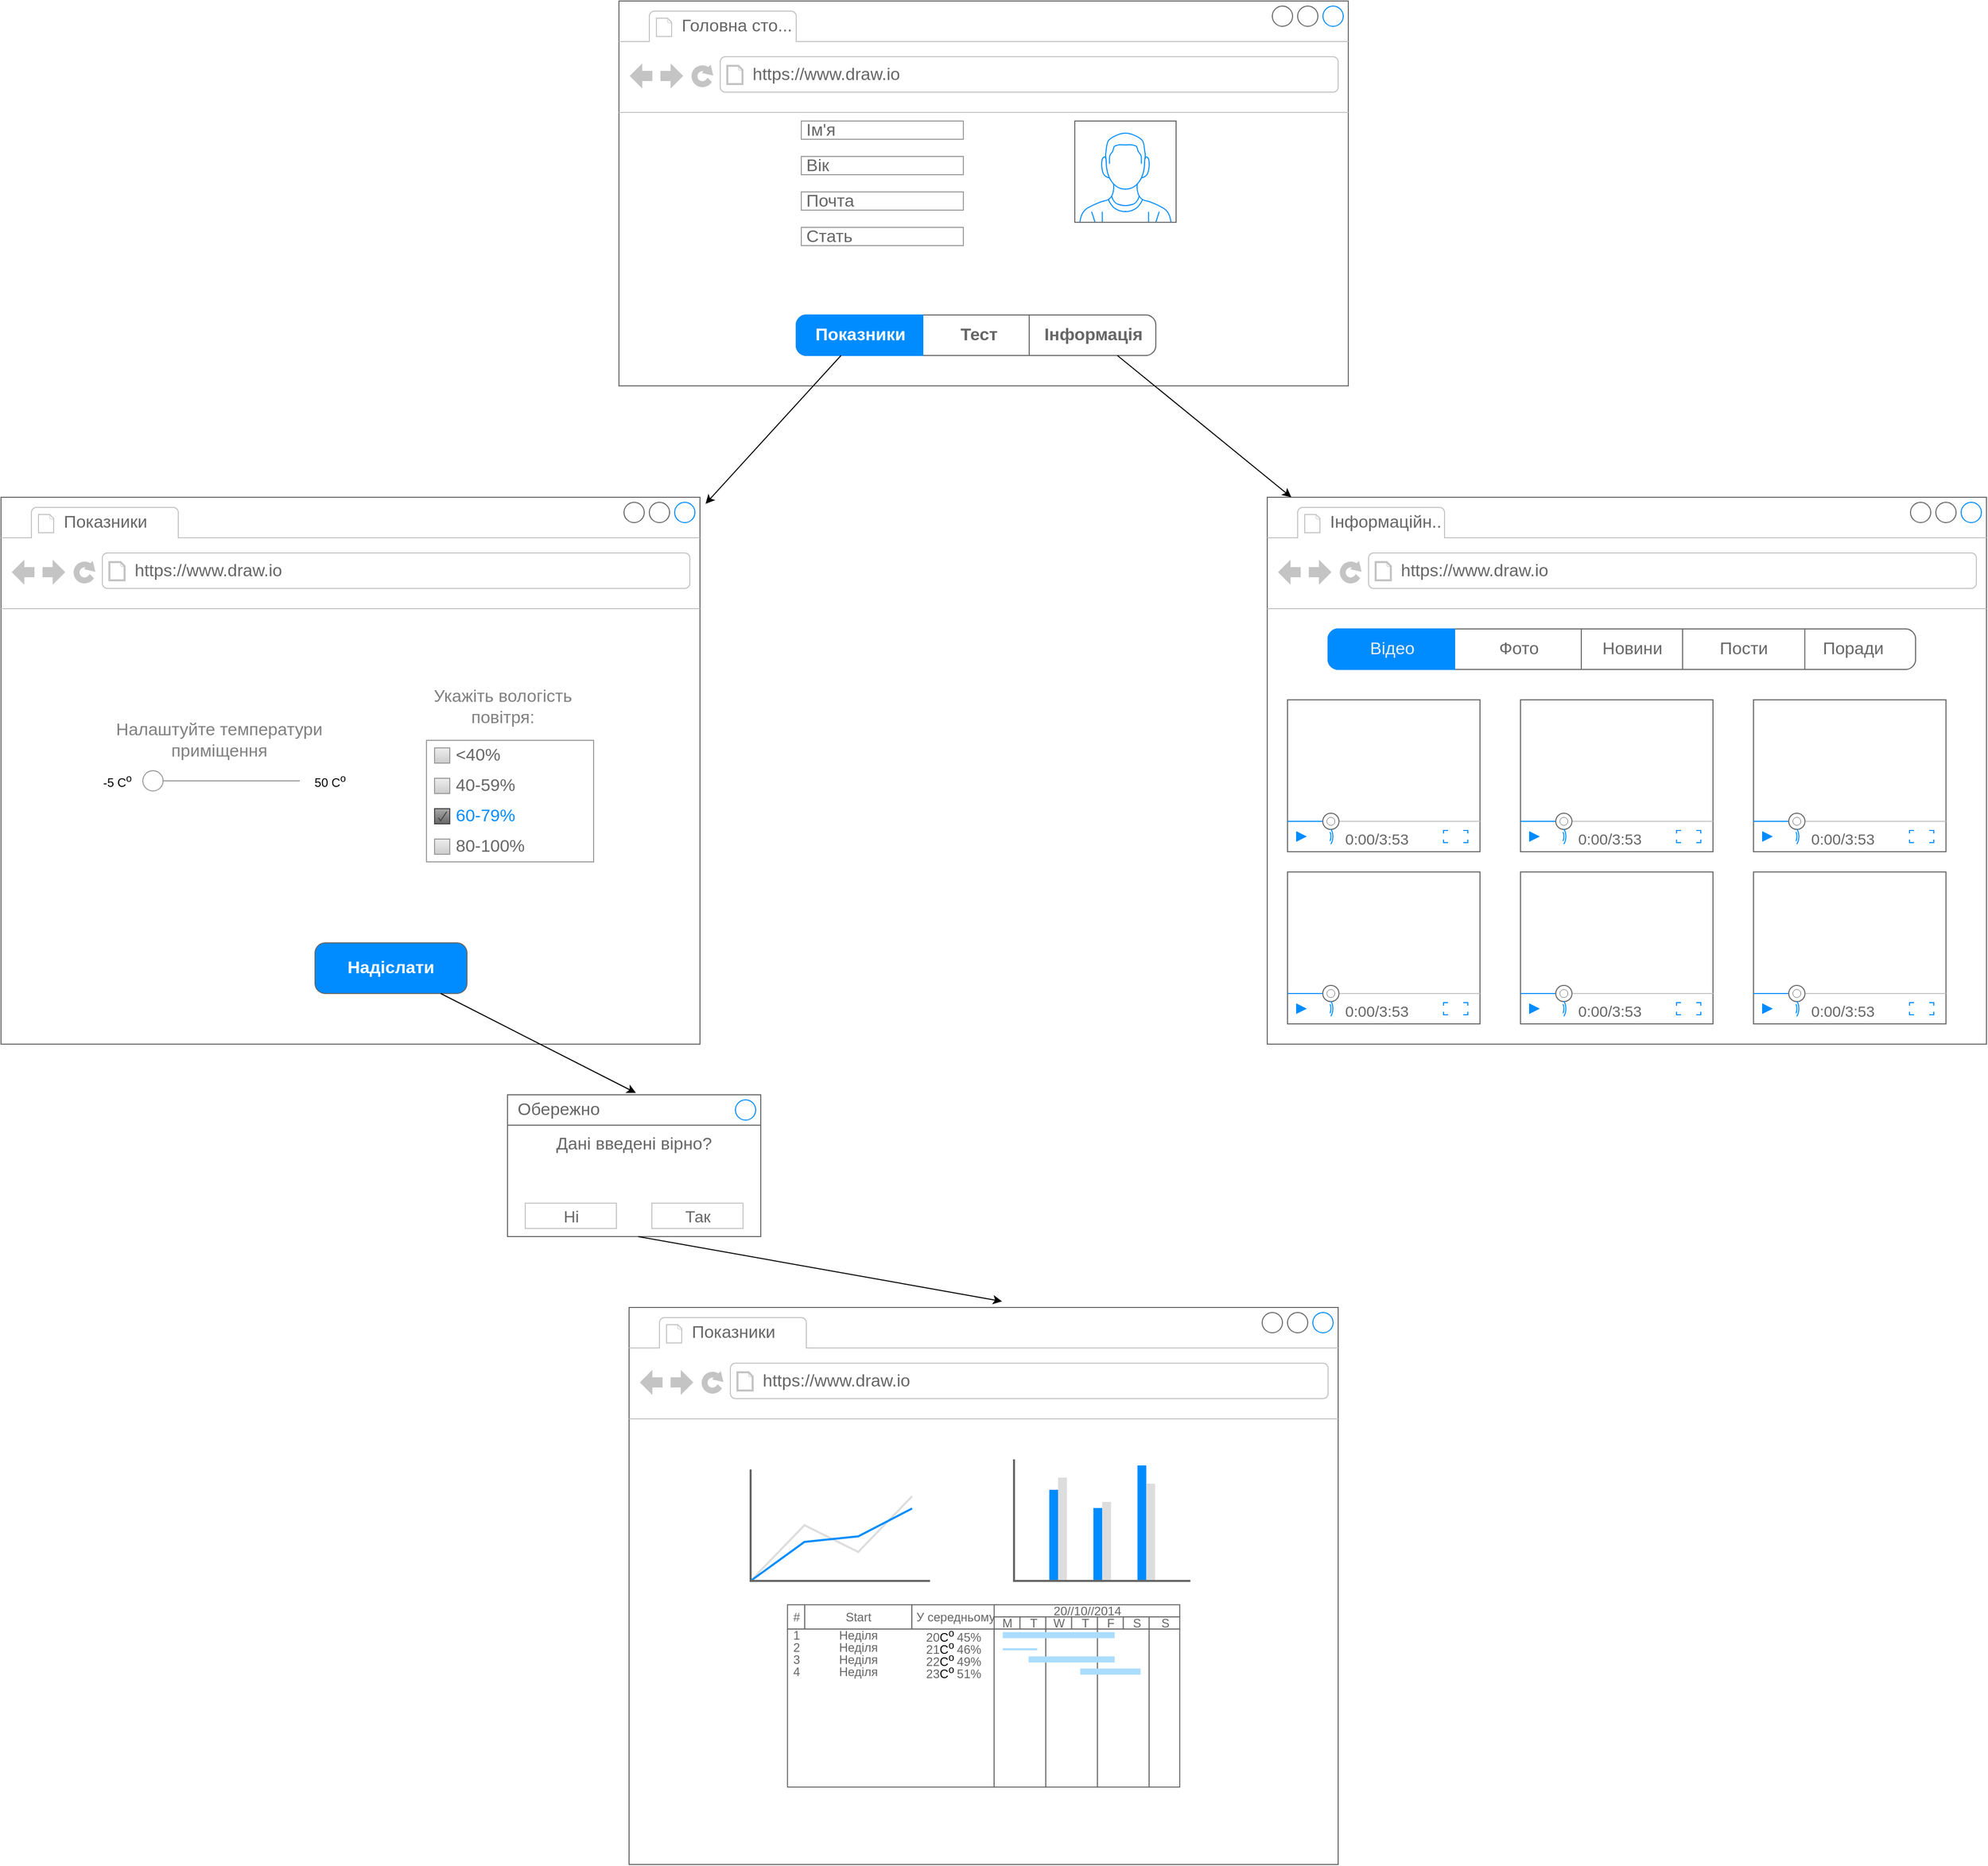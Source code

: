<mxfile version="20.3.0" type="device"><diagram id="_LgNPs0JWmD_R5GxirsR" name="Страница 1"><mxGraphModel dx="2181" dy="1925" grid="1" gridSize="10" guides="1" tooltips="1" connect="1" arrows="1" fold="1" page="1" pageScale="1" pageWidth="827" pageHeight="1169" math="0" shadow="0"><root><mxCell id="0"/><mxCell id="1" parent="0"/><mxCell id="RUpJcUG5qEjOObT-9GEY-1" value="" style="strokeWidth=1;shadow=0;dashed=0;align=center;html=1;shape=mxgraph.mockup.containers.browserWindow;rSize=0;strokeColor=#666666;strokeColor2=#008cff;strokeColor3=#c4c4c4;mainText=,;recursiveResize=0;" parent="1" vertex="1"><mxGeometry x="-60" y="90" width="690" height="540" as="geometry"/></mxCell><mxCell id="RUpJcUG5qEjOObT-9GEY-2" value="Показники" style="strokeWidth=1;shadow=0;dashed=0;align=center;html=1;shape=mxgraph.mockup.containers.anchor;fontSize=17;fontColor=#666666;align=left;" parent="RUpJcUG5qEjOObT-9GEY-1" vertex="1"><mxGeometry x="60" y="12" width="110" height="26" as="geometry"/></mxCell><mxCell id="RUpJcUG5qEjOObT-9GEY-3" value="https://www.draw.io" style="strokeWidth=1;shadow=0;dashed=0;align=center;html=1;shape=mxgraph.mockup.containers.anchor;rSize=0;fontSize=17;fontColor=#666666;align=left;" parent="RUpJcUG5qEjOObT-9GEY-1" vertex="1"><mxGeometry x="130" y="60" width="250" height="26" as="geometry"/></mxCell><mxCell id="RUpJcUG5qEjOObT-9GEY-61" value="" style="verticalLabelPosition=bottom;shadow=0;dashed=0;align=center;html=1;verticalAlign=top;strokeWidth=1;shape=mxgraph.mockup.forms.horSlider;strokeColor=#999999;sliderStyle=basic;sliderPos=0;handleStyle=circle;fillColor2=#ddeeff;" parent="RUpJcUG5qEjOObT-9GEY-1" vertex="1"><mxGeometry x="145" y="265" width="150" height="30" as="geometry"/></mxCell><mxCell id="RUpJcUG5qEjOObT-9GEY-63" value="Налаштуйте температури&lt;br&gt;приміщення" style="text;html=1;align=center;verticalAlign=middle;resizable=0;points=[];autosize=1;strokeColor=none;fillColor=none;fontSize=17;fontColor=#808080;" parent="RUpJcUG5qEjOObT-9GEY-1" vertex="1"><mxGeometry x="100" y="215" width="230" height="50" as="geometry"/></mxCell><mxCell id="RUpJcUG5qEjOObT-9GEY-75" value="Надіслати" style="strokeWidth=1;shadow=0;dashed=0;align=center;html=1;shape=mxgraph.mockup.buttons.button;strokeColor=#666666;fontColor=#ffffff;mainText=;buttonStyle=round;fontSize=17;fontStyle=1;fillColor=#008cff;whiteSpace=wrap;" parent="RUpJcUG5qEjOObT-9GEY-1" vertex="1"><mxGeometry x="310" y="440" width="150" height="50" as="geometry"/></mxCell><mxCell id="RUpJcUG5qEjOObT-9GEY-64" value="" style="strokeWidth=1;shadow=0;dashed=0;align=center;html=1;shape=mxgraph.mockup.forms.rrect;rSize=0;strokeColor=#999999;fillColor=#ffffff;recursiveResize=0;" parent="RUpJcUG5qEjOObT-9GEY-1" vertex="1"><mxGeometry x="420" y="240.01" width="165" height="120" as="geometry"/></mxCell><mxCell id="RUpJcUG5qEjOObT-9GEY-65" value="&amp;lt;40%" style="strokeWidth=1;shadow=0;dashed=0;align=center;html=1;shape=mxgraph.mockup.forms.rrect;rSize=0;fillColor=#eeeeee;strokeColor=#999999;gradientColor=#cccccc;align=left;spacingLeft=4;fontSize=17;fontColor=#666666;labelPosition=right;" parent="RUpJcUG5qEjOObT-9GEY-64" vertex="1"><mxGeometry x="8" y="7.5" width="15" height="15" as="geometry"/></mxCell><mxCell id="RUpJcUG5qEjOObT-9GEY-66" value="40-59%" style="strokeWidth=1;shadow=0;dashed=0;align=center;html=1;shape=mxgraph.mockup.forms.rrect;rSize=0;fillColor=#eeeeee;strokeColor=#999999;gradientColor=#cccccc;align=left;spacingLeft=4;fontSize=17;fontColor=#666666;labelPosition=right;" parent="RUpJcUG5qEjOObT-9GEY-64" vertex="1"><mxGeometry x="8" y="37.5" width="15" height="15" as="geometry"/></mxCell><mxCell id="RUpJcUG5qEjOObT-9GEY-67" value="60-79%" style="strokeWidth=1;shadow=0;dashed=0;align=center;html=1;shape=mxgraph.mockup.forms.checkbox;rSize=0;resizable=0;fillColor=#aaaaaa;strokeColor=#444444;gradientColor=#666666;align=left;spacingLeft=4;fontSize=17;fontColor=#008cff;labelPosition=right;" parent="RUpJcUG5qEjOObT-9GEY-64" vertex="1"><mxGeometry x="8" y="67.5" width="15" height="15" as="geometry"/></mxCell><mxCell id="RUpJcUG5qEjOObT-9GEY-68" value="80-100%" style="strokeWidth=1;shadow=0;dashed=0;align=center;html=1;shape=mxgraph.mockup.forms.rrect;rSize=0;fillColor=#eeeeee;strokeColor=#999999;gradientColor=#cccccc;align=left;spacingLeft=4;fontSize=17;fontColor=#666666;labelPosition=right;" parent="RUpJcUG5qEjOObT-9GEY-64" vertex="1"><mxGeometry x="8" y="97.5" width="15" height="15" as="geometry"/></mxCell><mxCell id="RUpJcUG5qEjOObT-9GEY-74" value="Укажіть вологість &lt;br&gt;повітря:" style="text;html=1;align=center;verticalAlign=middle;resizable=0;points=[];autosize=1;strokeColor=none;fillColor=none;fontSize=17;fontColor=#808080;" parent="RUpJcUG5qEjOObT-9GEY-1" vertex="1"><mxGeometry x="415" y="182.44" width="160" height="50" as="geometry"/></mxCell><mxCell id="NPPR_bqbd0ZeK4k8HyY8-1" value="-5 C&lt;sup&gt;o&lt;/sup&gt;" style="text;html=1;strokeColor=none;fillColor=none;align=center;verticalAlign=middle;whiteSpace=wrap;rounded=0;" vertex="1" parent="RUpJcUG5qEjOObT-9GEY-1"><mxGeometry x="85" y="265" width="60" height="30" as="geometry"/></mxCell><mxCell id="NPPR_bqbd0ZeK4k8HyY8-2" value="50 C&lt;sup&gt;o&lt;/sup&gt;" style="text;html=1;strokeColor=none;fillColor=none;align=center;verticalAlign=middle;whiteSpace=wrap;rounded=0;" vertex="1" parent="RUpJcUG5qEjOObT-9GEY-1"><mxGeometry x="295" y="265" width="60" height="30" as="geometry"/></mxCell><mxCell id="RUpJcUG5qEjOObT-9GEY-79" value="" style="strokeWidth=1;shadow=0;dashed=0;align=center;html=1;shape=mxgraph.mockup.containers.browserWindow;rSize=0;strokeColor=#666666;strokeColor2=#008cff;strokeColor3=#c4c4c4;mainText=,;recursiveResize=0;" parent="1" vertex="1"><mxGeometry x="560" y="890" width="700" height="550" as="geometry"/></mxCell><mxCell id="RUpJcUG5qEjOObT-9GEY-80" value="Показники" style="strokeWidth=1;shadow=0;dashed=0;align=center;html=1;shape=mxgraph.mockup.containers.anchor;fontSize=17;fontColor=#666666;align=left;" parent="RUpJcUG5qEjOObT-9GEY-79" vertex="1"><mxGeometry x="60" y="12" width="110" height="26" as="geometry"/></mxCell><mxCell id="RUpJcUG5qEjOObT-9GEY-81" value="https://www.draw.io" style="strokeWidth=1;shadow=0;dashed=0;align=center;html=1;shape=mxgraph.mockup.containers.anchor;rSize=0;fontSize=17;fontColor=#666666;align=left;" parent="RUpJcUG5qEjOObT-9GEY-79" vertex="1"><mxGeometry x="130" y="60" width="250" height="26" as="geometry"/></mxCell><mxCell id="RUpJcUG5qEjOObT-9GEY-82" value="" style="verticalLabelPosition=bottom;shadow=0;dashed=0;align=center;html=1;verticalAlign=top;strokeWidth=1;shape=mxgraph.mockup.graphics.columnChart;strokeColor=none;strokeColor2=none;strokeColor3=#666666;fillColor2=#008cff;fillColor3=#dddddd;" parent="RUpJcUG5qEjOObT-9GEY-79" vertex="1"><mxGeometry x="380" y="150" width="174.11" height="120" as="geometry"/></mxCell><mxCell id="RUpJcUG5qEjOObT-9GEY-83" value="#" style="strokeColor=inherit;fillColor=inherit;gradientColor=inherit;strokeWidth=1;shadow=0;dashed=0;align=center;html=1;shape=mxgraph.mockup.graphics.rrect;rSize=0;fontColor=#666666;" parent="RUpJcUG5qEjOObT-9GEY-79" vertex="1"><mxGeometry x="156.39" y="293.57" width="17" height="24" as="geometry"/></mxCell><mxCell id="RUpJcUG5qEjOObT-9GEY-84" value="Start" style="strokeColor=inherit;fillColor=inherit;gradientColor=inherit;strokeWidth=1;shadow=0;dashed=0;align=center;html=1;shape=mxgraph.mockup.graphics.rrect;rSize=0;fontColor=#666666;" parent="RUpJcUG5qEjOObT-9GEY-79" vertex="1"><mxGeometry x="173.39" y="293.57" width="105.778" height="24" as="geometry"/></mxCell><mxCell id="RUpJcUG5qEjOObT-9GEY-85" value="У середньому" style="strokeColor=inherit;fillColor=inherit;gradientColor=inherit;strokeWidth=1;shadow=0;dashed=0;align=center;html=1;shape=mxgraph.mockup.graphics.rrect;rSize=0;fontColor=#666666;" parent="RUpJcUG5qEjOObT-9GEY-79" vertex="1"><mxGeometry x="279.168" y="293.57" width="85.0" height="24" as="geometry"/></mxCell><mxCell id="RUpJcUG5qEjOObT-9GEY-86" value="20//10//2014" style="strokeColor=inherit;fillColor=inherit;gradientColor=inherit;strokeWidth=1;shadow=0;dashed=0;align=center;html=1;shape=mxgraph.mockup.graphics.rrect;rSize=0;fontColor=#666666;" parent="RUpJcUG5qEjOObT-9GEY-79" vertex="1"><mxGeometry x="360.39" y="293.57" width="183.222" height="12" as="geometry"/></mxCell><mxCell id="RUpJcUG5qEjOObT-9GEY-87" value="M" style="strokeColor=inherit;fillColor=inherit;gradientColor=inherit;strokeWidth=1;shadow=0;dashed=0;align=center;html=1;shape=mxgraph.mockup.graphics.rrect;rSize=0;;fontColor=#666666;" parent="RUpJcUG5qEjOObT-9GEY-79" vertex="1"><mxGeometry x="360.39" y="305.57" width="25.5" height="12" as="geometry"/></mxCell><mxCell id="RUpJcUG5qEjOObT-9GEY-88" value="T" style="strokeColor=inherit;fillColor=inherit;gradientColor=inherit;strokeWidth=1;shadow=0;dashed=0;align=center;html=1;shape=mxgraph.mockup.graphics.rrect;rSize=0;fontColor=#666666;" parent="RUpJcUG5qEjOObT-9GEY-79" vertex="1"><mxGeometry x="385.89" y="305.57" width="25.5" height="12" as="geometry"/></mxCell><mxCell id="RUpJcUG5qEjOObT-9GEY-89" value="W" style="strokeColor=inherit;fillColor=inherit;gradientColor=inherit;strokeWidth=1;shadow=0;dashed=0;align=center;html=1;shape=mxgraph.mockup.graphics.rrect;rSize=0;fontColor=#666666;" parent="RUpJcUG5qEjOObT-9GEY-79" vertex="1"><mxGeometry x="411.39" y="305.57" width="25.5" height="12" as="geometry"/></mxCell><mxCell id="RUpJcUG5qEjOObT-9GEY-90" value="T" style="strokeColor=inherit;fillColor=inherit;gradientColor=inherit;strokeWidth=1;shadow=0;dashed=0;align=center;html=1;shape=mxgraph.mockup.graphics.rrect;rSize=0;fontColor=#666666;" parent="RUpJcUG5qEjOObT-9GEY-79" vertex="1"><mxGeometry x="436.89" y="305.57" width="25.5" height="12" as="geometry"/></mxCell><mxCell id="RUpJcUG5qEjOObT-9GEY-91" value="F" style="strokeColor=inherit;fillColor=inherit;gradientColor=inherit;strokeWidth=1;shadow=0;dashed=0;align=center;html=1;shape=mxgraph.mockup.graphics.rrect;rSize=0;fontColor=#666666;" parent="RUpJcUG5qEjOObT-9GEY-79" vertex="1"><mxGeometry x="462.39" y="305.57" width="25.5" height="12" as="geometry"/></mxCell><mxCell id="RUpJcUG5qEjOObT-9GEY-92" value="S" style="strokeColor=inherit;fillColor=inherit;gradientColor=inherit;strokeWidth=1;shadow=0;dashed=0;align=center;html=1;shape=mxgraph.mockup.graphics.rrect;rSize=0;fontColor=#666666;" parent="RUpJcUG5qEjOObT-9GEY-79" vertex="1"><mxGeometry x="487.89" y="305.57" width="25.5" height="12" as="geometry"/></mxCell><mxCell id="RUpJcUG5qEjOObT-9GEY-93" value="S" style="strokeColor=inherit;fillColor=inherit;gradientColor=inherit;strokeWidth=1;shadow=0;dashed=0;align=center;html=1;shape=mxgraph.mockup.graphics.rrect;rSize=0;fontColor=#666666;" parent="RUpJcUG5qEjOObT-9GEY-79" vertex="1"><mxGeometry x="513.39" y="305.57" width="30.222" height="12" as="geometry"/></mxCell><mxCell id="RUpJcUG5qEjOObT-9GEY-94" value="" style="strokeColor=inherit;fillColor=inherit;gradientColor=inherit;strokeWidth=1;shadow=0;dashed=0;align=center;html=1;shape=mxgraph.mockup.graphics.rrect;rSize=0;fontColor=#666666;" parent="RUpJcUG5qEjOObT-9GEY-79" vertex="1"><mxGeometry x="156.39" y="317.57" width="204.0" height="156" as="geometry"/></mxCell><mxCell id="RUpJcUG5qEjOObT-9GEY-95" value="" style="strokeColor=inherit;fillColor=inherit;gradientColor=inherit;strokeWidth=1;shadow=0;dashed=0;align=center;html=1;shape=mxgraph.mockup.graphics.rrect;rSize=0;fontColor=#666666;" parent="RUpJcUG5qEjOObT-9GEY-79" vertex="1"><mxGeometry x="360.39" y="317.57" width="51.0" height="156" as="geometry"/></mxCell><mxCell id="RUpJcUG5qEjOObT-9GEY-96" value="" style="strokeColor=inherit;fillColor=inherit;gradientColor=inherit;strokeWidth=1;shadow=0;dashed=0;align=center;html=1;shape=mxgraph.mockup.graphics.rrect;rSize=0;fontColor=#666666;" parent="RUpJcUG5qEjOObT-9GEY-79" vertex="1"><mxGeometry x="411.39" y="317.57" width="51.0" height="156" as="geometry"/></mxCell><mxCell id="RUpJcUG5qEjOObT-9GEY-97" value="" style="strokeColor=inherit;fillColor=inherit;gradientColor=inherit;strokeWidth=1;shadow=0;dashed=0;align=center;html=1;shape=mxgraph.mockup.graphics.rrect;rSize=0;fontColor=#666666;" parent="RUpJcUG5qEjOObT-9GEY-79" vertex="1"><mxGeometry x="462.39" y="317.57" width="51.0" height="156" as="geometry"/></mxCell><mxCell id="RUpJcUG5qEjOObT-9GEY-98" value="" style="strokeColor=inherit;fillColor=inherit;gradientColor=inherit;strokeWidth=1;shadow=0;dashed=0;align=center;html=1;shape=mxgraph.mockup.graphics.rrect;rSize=0;fontColor=#666666;" parent="RUpJcUG5qEjOObT-9GEY-79" vertex="1"><mxGeometry x="513.39" y="317.57" width="30.222" height="156" as="geometry"/></mxCell><mxCell id="RUpJcUG5qEjOObT-9GEY-99" value="1" style="strokeWidth=1;shadow=0;dashed=0;align=center;html=1;shape=mxgraph.mockup.graphics.anchor;fontColor=#666666;" parent="RUpJcUG5qEjOObT-9GEY-79" vertex="1"><mxGeometry x="156.39" y="317.57" width="17" height="12" as="geometry"/></mxCell><mxCell id="RUpJcUG5qEjOObT-9GEY-100" value="Неділя" style="strokeWidth=1;shadow=0;dashed=0;align=center;html=1;shape=mxgraph.mockup.graphics.anchor;fontColor=#666666;" parent="RUpJcUG5qEjOObT-9GEY-79" vertex="1"><mxGeometry x="173.39" y="317.57" width="105.778" height="12" as="geometry"/></mxCell><mxCell id="RUpJcUG5qEjOObT-9GEY-101" value="20&lt;span style=&quot;color: rgb(0, 0, 0);&quot;&gt;C&lt;/span&gt;&lt;sup style=&quot;color: rgb(0, 0, 0);&quot;&gt;o&amp;nbsp;&lt;/sup&gt;45%" style="strokeWidth=1;shadow=0;dashed=0;align=center;html=1;shape=mxgraph.mockup.graphics.anchor;fontColor=#666666;" parent="RUpJcUG5qEjOObT-9GEY-79" vertex="1"><mxGeometry x="279.168" y="317.57" width="81.222" height="12" as="geometry"/></mxCell><mxCell id="RUpJcUG5qEjOObT-9GEY-102" value="2" style="strokeWidth=1;shadow=0;dashed=0;align=center;html=1;shape=mxgraph.mockup.graphics.anchor;fontColor=#666666;" parent="RUpJcUG5qEjOObT-9GEY-79" vertex="1"><mxGeometry x="156.39" y="329.57" width="17" height="12" as="geometry"/></mxCell><mxCell id="RUpJcUG5qEjOObT-9GEY-103" value="Неділя" style="strokeWidth=1;shadow=0;dashed=0;align=center;html=1;shape=mxgraph.mockup.graphics.anchor;fontColor=#666666;" parent="RUpJcUG5qEjOObT-9GEY-79" vertex="1"><mxGeometry x="173.39" y="329.57" width="105.778" height="12" as="geometry"/></mxCell><mxCell id="RUpJcUG5qEjOObT-9GEY-104" value="21&lt;span style=&quot;color: rgb(0, 0, 0);&quot;&gt;C&lt;/span&gt;&lt;sup style=&quot;color: rgb(0, 0, 0);&quot;&gt;o&amp;nbsp;&lt;/sup&gt;46%" style="strokeWidth=1;shadow=0;dashed=0;align=center;html=1;shape=mxgraph.mockup.graphics.anchor;fontColor=#666666;" parent="RUpJcUG5qEjOObT-9GEY-79" vertex="1"><mxGeometry x="279.168" y="329.57" width="81.222" height="12" as="geometry"/></mxCell><mxCell id="RUpJcUG5qEjOObT-9GEY-105" value="3" style="strokeWidth=1;shadow=0;dashed=0;align=center;html=1;shape=mxgraph.mockup.graphics.anchor;fontColor=#666666;" parent="RUpJcUG5qEjOObT-9GEY-79" vertex="1"><mxGeometry x="156.39" y="341.57" width="17" height="12" as="geometry"/></mxCell><mxCell id="RUpJcUG5qEjOObT-9GEY-106" value="Неділя" style="strokeWidth=1;shadow=0;dashed=0;align=center;html=1;shape=mxgraph.mockup.graphics.anchor;fontColor=#666666;" parent="RUpJcUG5qEjOObT-9GEY-79" vertex="1"><mxGeometry x="173.39" y="341.57" width="105.778" height="12" as="geometry"/></mxCell><mxCell id="RUpJcUG5qEjOObT-9GEY-107" value="22&lt;span style=&quot;color: rgb(0, 0, 0);&quot;&gt;C&lt;/span&gt;&lt;sup style=&quot;color: rgb(0, 0, 0);&quot;&gt;o&amp;nbsp;&lt;/sup&gt;49%" style="strokeWidth=1;shadow=0;dashed=0;align=center;html=1;shape=mxgraph.mockup.graphics.anchor;fontColor=#666666;" parent="RUpJcUG5qEjOObT-9GEY-79" vertex="1"><mxGeometry x="279.168" y="341.57" width="81.222" height="12" as="geometry"/></mxCell><mxCell id="RUpJcUG5qEjOObT-9GEY-108" value="4" style="strokeWidth=1;shadow=0;dashed=0;align=center;html=1;shape=mxgraph.mockup.graphics.anchor;fontColor=#666666;" parent="RUpJcUG5qEjOObT-9GEY-79" vertex="1"><mxGeometry x="156.39" y="353.57" width="17" height="12" as="geometry"/></mxCell><mxCell id="RUpJcUG5qEjOObT-9GEY-109" value="" style="strokeWidth=1;shadow=0;dashed=0;align=center;html=1;shape=mxgraph.mockup.graphics.anchor;fontColor=#666666;" parent="RUpJcUG5qEjOObT-9GEY-79" vertex="1"><mxGeometry x="173.39" y="353.57" width="34" height="12" as="geometry"/></mxCell><mxCell id="RUpJcUG5qEjOObT-9GEY-110" value="Неділя" style="strokeWidth=1;shadow=0;dashed=0;align=center;html=1;shape=mxgraph.mockup.graphics.anchor;fontColor=#666666;" parent="RUpJcUG5qEjOObT-9GEY-79" vertex="1"><mxGeometry x="173.39" y="353.57" width="105.778" height="12" as="geometry"/></mxCell><mxCell id="RUpJcUG5qEjOObT-9GEY-111" value="23&lt;span style=&quot;color: rgb(0, 0, 0);&quot;&gt;C&lt;/span&gt;&lt;sup style=&quot;color: rgb(0, 0, 0);&quot;&gt;o&amp;nbsp;&lt;/sup&gt;51%" style="strokeWidth=1;shadow=0;dashed=0;align=center;html=1;shape=mxgraph.mockup.graphics.anchor;fontColor=#666666;" parent="RUpJcUG5qEjOObT-9GEY-79" vertex="1"><mxGeometry x="279.168" y="353.57" width="81.222" height="12" as="geometry"/></mxCell><mxCell id="RUpJcUG5qEjOObT-9GEY-112" value="" style="strokeWidth=1;shadow=0;dashed=0;align=center;html=1;shape=mxgraph.mockup.graphics.rrect;rSize=0;strokeColor=none;fillColor=#aaddff;" parent="RUpJcUG5qEjOObT-9GEY-79" vertex="1"><mxGeometry x="368.89" y="320.57" width="110.5" height="6" as="geometry"/></mxCell><mxCell id="RUpJcUG5qEjOObT-9GEY-113" value="" style="strokeWidth=1;shadow=0;dashed=0;align=center;html=1;shape=mxgraph.mockup.graphics.rrect;rSize=0;strokeColor=none;fillColor=#aaddff;" parent="RUpJcUG5qEjOObT-9GEY-79" vertex="1"><mxGeometry x="368.89" y="336.427" width="34" height="2.143" as="geometry"/></mxCell><mxCell id="RUpJcUG5qEjOObT-9GEY-114" value="" style="strokeWidth=1;shadow=0;dashed=0;align=center;html=1;shape=mxgraph.mockup.graphics.rrect;rSize=0;strokeColor=none;fillColor=#aaddff;" parent="RUpJcUG5qEjOObT-9GEY-79" vertex="1"><mxGeometry x="394.39" y="344.57" width="85.0" height="6" as="geometry"/></mxCell><mxCell id="RUpJcUG5qEjOObT-9GEY-115" value="" style="strokeWidth=1;shadow=0;dashed=0;align=center;html=1;shape=mxgraph.mockup.graphics.rrect;rSize=0;strokeColor=none;fillColor=#aaddff;" parent="RUpJcUG5qEjOObT-9GEY-79" vertex="1"><mxGeometry x="445.39" y="356.57" width="59.5" height="6" as="geometry"/></mxCell><mxCell id="RUpJcUG5qEjOObT-9GEY-116" value="" style="verticalLabelPosition=bottom;shadow=0;dashed=0;align=center;html=1;verticalAlign=top;strokeWidth=1;shape=mxgraph.mockup.graphics.lineChart;strokeColor=none;strokeColor2=#666666;strokeColor3=#008cff;strokeColor4=#dddddd;" parent="RUpJcUG5qEjOObT-9GEY-79" vertex="1"><mxGeometry x="120" y="160" width="177.08" height="110" as="geometry"/></mxCell><mxCell id="RUpJcUG5qEjOObT-9GEY-126" value="" style="endArrow=classic;html=1;rounded=0;fontSize=17;fontColor=#808080;entryX=0.507;entryY=-0.062;entryDx=0;entryDy=0;entryPerimeter=0;" parent="1" source="RUpJcUG5qEjOObT-9GEY-75" target="RUpJcUG5qEjOObT-9GEY-128" edge="1"><mxGeometry width="50" height="50" relative="1" as="geometry"><mxPoint x="550" y="800" as="sourcePoint"/><mxPoint x="310" y="680" as="targetPoint"/></mxGeometry></mxCell><mxCell id="RUpJcUG5qEjOObT-9GEY-127" value="Дані введені вірно?" style="strokeWidth=1;shadow=0;dashed=0;align=center;html=1;shape=mxgraph.mockup.containers.rrect;rSize=0;strokeColor=#666666;fontColor=#666666;fontSize=17;verticalAlign=top;whiteSpace=wrap;fillColor=#ffffff;spacingTop=32;" parent="1" vertex="1"><mxGeometry x="440" y="680" width="250" height="140" as="geometry"/></mxCell><mxCell id="RUpJcUG5qEjOObT-9GEY-128" value="Обережно" style="strokeWidth=1;shadow=0;dashed=0;align=center;html=1;shape=mxgraph.mockup.containers.rrect;rSize=0;fontSize=17;fontColor=#666666;strokeColor=#666666;align=left;spacingLeft=8;fillColor=none;resizeWidth=1;" parent="RUpJcUG5qEjOObT-9GEY-127" vertex="1"><mxGeometry width="250" height="30" relative="1" as="geometry"/></mxCell><mxCell id="RUpJcUG5qEjOObT-9GEY-129" value="" style="shape=ellipse;strokeColor=#008cff;resizable=0;fillColor=none;html=1;fontSize=17;fontColor=#808080;" parent="RUpJcUG5qEjOObT-9GEY-128" vertex="1"><mxGeometry x="1" y="0.5" width="20" height="20" relative="1" as="geometry"><mxPoint x="-25" y="-10" as="offset"/></mxGeometry></mxCell><mxCell id="RUpJcUG5qEjOObT-9GEY-130" value="Ні" style="strokeWidth=1;shadow=0;dashed=0;align=center;html=1;shape=mxgraph.mockup.containers.rrect;rSize=0;fontSize=16;fontColor=#666666;strokeColor=#c4c4c4;whiteSpace=wrap;fillColor=none;" parent="RUpJcUG5qEjOObT-9GEY-127" vertex="1"><mxGeometry x="0.25" y="1" width="90" height="25" relative="1" as="geometry"><mxPoint x="-45" y="-33" as="offset"/></mxGeometry></mxCell><mxCell id="RUpJcUG5qEjOObT-9GEY-131" value="Так" style="strokeWidth=1;shadow=0;dashed=0;align=center;html=1;shape=mxgraph.mockup.containers.rrect;rSize=0;fontSize=16;fontColor=#666666;strokeColor=#c4c4c4;whiteSpace=wrap;fillColor=none;" parent="RUpJcUG5qEjOObT-9GEY-127" vertex="1"><mxGeometry x="0.75" y="1" width="90" height="25" relative="1" as="geometry"><mxPoint x="-45" y="-33" as="offset"/></mxGeometry></mxCell><mxCell id="RUpJcUG5qEjOObT-9GEY-132" value="" style="endArrow=classic;html=1;rounded=0;fontSize=17;fontColor=#808080;exitX=0.516;exitY=1;exitDx=0;exitDy=0;exitPerimeter=0;entryX=0.526;entryY=-0.011;entryDx=0;entryDy=0;entryPerimeter=0;" parent="1" source="RUpJcUG5qEjOObT-9GEY-127" target="RUpJcUG5qEjOObT-9GEY-79" edge="1"><mxGeometry width="50" height="50" relative="1" as="geometry"><mxPoint x="550" y="870" as="sourcePoint"/><mxPoint x="600" y="820" as="targetPoint"/></mxGeometry></mxCell><mxCell id="RUpJcUG5qEjOObT-9GEY-139" value="" style="strokeWidth=1;shadow=0;dashed=0;align=center;html=1;shape=mxgraph.mockup.containers.browserWindow;rSize=0;strokeColor=#666666;strokeColor2=#008cff;strokeColor3=#c4c4c4;mainText=,;recursiveResize=0;fontSize=17;fontColor=#808080;" parent="1" vertex="1"><mxGeometry x="1190" y="90" width="710" height="540" as="geometry"/></mxCell><mxCell id="RUpJcUG5qEjOObT-9GEY-140" value="Інформаційн.." style="strokeWidth=1;shadow=0;dashed=0;align=center;html=1;shape=mxgraph.mockup.containers.anchor;fontSize=17;fontColor=#666666;align=left;" parent="RUpJcUG5qEjOObT-9GEY-139" vertex="1"><mxGeometry x="60" y="12" width="110" height="26" as="geometry"/></mxCell><mxCell id="RUpJcUG5qEjOObT-9GEY-141" value="https://www.draw.io" style="strokeWidth=1;shadow=0;dashed=0;align=center;html=1;shape=mxgraph.mockup.containers.anchor;rSize=0;fontSize=17;fontColor=#666666;align=left;" parent="RUpJcUG5qEjOObT-9GEY-139" vertex="1"><mxGeometry x="130" y="60" width="250" height="26" as="geometry"/></mxCell><mxCell id="RUpJcUG5qEjOObT-9GEY-151" value="" style="verticalLabelPosition=bottom;shadow=0;dashed=0;align=center;html=1;verticalAlign=top;strokeWidth=1;shape=mxgraph.mockup.containers.videoPlayer;strokeColor=#666666;strokeColor2=#008cff;strokeColor3=#c4c4c4;textColor=#666666;fillColor2=#008cff;barHeight=30;barPos=20;fontSize=17;fontColor=#808080;" parent="RUpJcUG5qEjOObT-9GEY-139" vertex="1"><mxGeometry x="20" y="200" width="190" height="150" as="geometry"/></mxCell><mxCell id="RUpJcUG5qEjOObT-9GEY-153" value="" style="verticalLabelPosition=bottom;shadow=0;dashed=0;align=center;html=1;verticalAlign=top;strokeWidth=1;shape=mxgraph.mockup.containers.videoPlayer;strokeColor=#666666;strokeColor2=#008cff;strokeColor3=#c4c4c4;textColor=#666666;fillColor2=#008cff;barHeight=30;barPos=20;fontSize=17;fontColor=#808080;" parent="RUpJcUG5qEjOObT-9GEY-139" vertex="1"><mxGeometry x="480" y="200" width="190" height="150" as="geometry"/></mxCell><mxCell id="RUpJcUG5qEjOObT-9GEY-152" value="" style="verticalLabelPosition=bottom;shadow=0;dashed=0;align=center;html=1;verticalAlign=top;strokeWidth=1;shape=mxgraph.mockup.containers.videoPlayer;strokeColor=#666666;strokeColor2=#008cff;strokeColor3=#c4c4c4;textColor=#666666;fillColor2=#008cff;barHeight=30;barPos=20;fontSize=17;fontColor=#808080;" parent="RUpJcUG5qEjOObT-9GEY-139" vertex="1"><mxGeometry x="250" y="200" width="190" height="150" as="geometry"/></mxCell><mxCell id="RUpJcUG5qEjOObT-9GEY-206" value="" style="verticalLabelPosition=bottom;shadow=0;dashed=0;align=center;html=1;verticalAlign=top;strokeWidth=1;shape=mxgraph.mockup.containers.videoPlayer;strokeColor=#666666;strokeColor2=#008cff;strokeColor3=#c4c4c4;textColor=#666666;fillColor2=#008cff;barHeight=30;barPos=20;fontSize=17;fontColor=#808080;" parent="RUpJcUG5qEjOObT-9GEY-139" vertex="1"><mxGeometry x="480" y="370" width="190" height="150" as="geometry"/></mxCell><mxCell id="RUpJcUG5qEjOObT-9GEY-212" value="" style="verticalLabelPosition=bottom;shadow=0;dashed=0;align=center;html=1;verticalAlign=top;strokeWidth=1;shape=mxgraph.mockup.containers.videoPlayer;strokeColor=#666666;strokeColor2=#008cff;strokeColor3=#c4c4c4;textColor=#666666;fillColor2=#008cff;barHeight=30;barPos=20;fontSize=17;fontColor=#808080;whiteSpace=wrap;" parent="RUpJcUG5qEjOObT-9GEY-139" vertex="1"><mxGeometry x="250" y="370" width="190" height="150" as="geometry"/></mxCell><mxCell id="RUpJcUG5qEjOObT-9GEY-211" value="" style="verticalLabelPosition=bottom;shadow=0;dashed=0;align=center;html=1;verticalAlign=top;strokeWidth=1;shape=mxgraph.mockup.containers.videoPlayer;strokeColor=#666666;strokeColor2=#008cff;strokeColor3=#c4c4c4;textColor=#666666;fillColor2=#008cff;barHeight=30;barPos=20;fontSize=17;fontColor=#808080;" parent="RUpJcUG5qEjOObT-9GEY-139" vertex="1"><mxGeometry x="20" y="370" width="190" height="150" as="geometry"/></mxCell><mxCell id="RUpJcUG5qEjOObT-9GEY-213" value="" style="strokeWidth=1;shadow=0;dashed=0;align=center;html=1;shape=mxgraph.mockup.rrect;rSize=10;fillColor=#ffffff;strokeColor=#666666;fontSize=17;fontColor=#808080;" parent="RUpJcUG5qEjOObT-9GEY-139" vertex="1"><mxGeometry x="60" y="130" width="580" height="40" as="geometry"/></mxCell><mxCell id="RUpJcUG5qEjOObT-9GEY-214" value="&lt;span style=&quot;font-weight: 400;&quot;&gt;Фото&lt;/span&gt;" style="strokeColor=inherit;fillColor=inherit;gradientColor=inherit;strokeWidth=1;shadow=0;dashed=0;align=center;html=1;shape=mxgraph.mockup.rrect;rSize=0;fontSize=17;fontColor=#666666;fontStyle=1;resizeHeight=1;" parent="RUpJcUG5qEjOObT-9GEY-213" vertex="1"><mxGeometry width="125" height="40" relative="1" as="geometry"><mxPoint x="125" as="offset"/></mxGeometry></mxCell><mxCell id="RUpJcUG5qEjOObT-9GEY-215" value="&lt;span style=&quot;font-weight: 400;&quot;&gt;Новини&lt;/span&gt;" style="strokeColor=inherit;fillColor=inherit;gradientColor=inherit;strokeWidth=1;shadow=0;dashed=0;align=center;html=1;shape=mxgraph.mockup.rrect;rSize=0;fontSize=17;fontColor=#666666;fontStyle=1;resizeHeight=1;" parent="RUpJcUG5qEjOObT-9GEY-213" vertex="1"><mxGeometry width="100" height="40" relative="1" as="geometry"><mxPoint x="250" as="offset"/></mxGeometry></mxCell><mxCell id="RUpJcUG5qEjOObT-9GEY-216" value="&lt;span style=&quot;font-weight: 400;&quot;&gt;Поради&lt;/span&gt;" style="strokeColor=inherit;fillColor=inherit;gradientColor=inherit;strokeWidth=1;shadow=0;dashed=0;align=center;html=1;shape=mxgraph.mockup.rightButton;rSize=10;fontSize=17;fontColor=#666666;fontStyle=1;resizeHeight=1;" parent="RUpJcUG5qEjOObT-9GEY-213" vertex="1"><mxGeometry x="1" width="125" height="40" relative="1" as="geometry"><mxPoint x="-125" as="offset"/></mxGeometry></mxCell><mxCell id="RUpJcUG5qEjOObT-9GEY-217" value="&lt;span style=&quot;font-weight: 400;&quot;&gt;&lt;font color=&quot;#f0f0f0&quot;&gt;Відео&lt;/font&gt;&lt;/span&gt;" style="strokeWidth=1;shadow=0;dashed=0;align=center;html=1;shape=mxgraph.mockup.leftButton;rSize=10;fontSize=17;fontColor=#ffffff;fontStyle=1;fillColor=#008cff;strokeColor=#008cff;resizeHeight=1;" parent="RUpJcUG5qEjOObT-9GEY-213" vertex="1"><mxGeometry width="125" height="40" relative="1" as="geometry"/></mxCell><mxCell id="RUpJcUG5qEjOObT-9GEY-218" value="&lt;span style=&quot;font-weight: 400;&quot;&gt;Пости&lt;/span&gt;" style="strokeColor=inherit;fillColor=inherit;gradientColor=inherit;strokeWidth=1;shadow=0;dashed=0;align=center;html=1;shape=mxgraph.mockup.rrect;rSize=0;fontSize=17;fontColor=#666666;fontStyle=1;resizeHeight=1;" parent="RUpJcUG5qEjOObT-9GEY-213" vertex="1"><mxGeometry x="350" width="120.66" height="40" as="geometry"/></mxCell><mxCell id="RUpJcUG5qEjOObT-9GEY-162" value="" style="strokeWidth=1;shadow=0;dashed=0;align=center;html=1;shape=mxgraph.mockup.containers.browserWindow;rSize=0;strokeColor=#666666;strokeColor2=#008cff;strokeColor3=#c4c4c4;mainText=,;recursiveResize=0;fontSize=17;fontColor=#808080;" parent="1" vertex="1"><mxGeometry x="550" y="-400" width="720" height="380" as="geometry"/></mxCell><mxCell id="RUpJcUG5qEjOObT-9GEY-163" value="Головна сто..." style="strokeWidth=1;shadow=0;dashed=0;align=center;html=1;shape=mxgraph.mockup.containers.anchor;fontSize=17;fontColor=#666666;align=left;" parent="RUpJcUG5qEjOObT-9GEY-162" vertex="1"><mxGeometry x="60" y="12" width="110" height="26" as="geometry"/></mxCell><mxCell id="RUpJcUG5qEjOObT-9GEY-164" value="https://www.draw.io" style="strokeWidth=1;shadow=0;dashed=0;align=center;html=1;shape=mxgraph.mockup.containers.anchor;rSize=0;fontSize=17;fontColor=#666666;align=left;" parent="RUpJcUG5qEjOObT-9GEY-162" vertex="1"><mxGeometry x="130" y="60" width="250" height="26" as="geometry"/></mxCell><mxCell id="RUpJcUG5qEjOObT-9GEY-165" value="" style="verticalLabelPosition=bottom;shadow=0;dashed=0;align=center;html=1;verticalAlign=top;strokeWidth=1;shape=mxgraph.mockup.containers.userMale;strokeColor=#666666;strokeColor2=#008cff;fontSize=17;fontColor=#808080;" parent="RUpJcUG5qEjOObT-9GEY-162" vertex="1"><mxGeometry x="450" y="118.5" width="100" height="100" as="geometry"/></mxCell><mxCell id="RUpJcUG5qEjOObT-9GEY-166" value="" style="strokeWidth=1;shadow=0;dashed=0;align=center;html=1;shape=mxgraph.mockup.rrect;rSize=10;fillColor=#ffffff;strokeColor=#666666;fontSize=17;fontColor=#808080;" parent="RUpJcUG5qEjOObT-9GEY-162" vertex="1"><mxGeometry x="175" y="310" width="355" height="40" as="geometry"/></mxCell><mxCell id="RUpJcUG5qEjOObT-9GEY-167" value="Тест" style="strokeColor=inherit;fillColor=inherit;gradientColor=inherit;strokeWidth=1;shadow=0;dashed=0;align=center;html=1;shape=mxgraph.mockup.rrect;rSize=0;fontSize=17;fontColor=#666666;fontStyle=1;resizeHeight=1;" parent="RUpJcUG5qEjOObT-9GEY-166" vertex="1"><mxGeometry width="110" height="40" relative="1" as="geometry"><mxPoint x="125" as="offset"/></mxGeometry></mxCell><mxCell id="RUpJcUG5qEjOObT-9GEY-169" value="Інформація" style="strokeColor=inherit;fillColor=inherit;gradientColor=inherit;strokeWidth=1;shadow=0;dashed=0;align=center;html=1;shape=mxgraph.mockup.rightButton;rSize=10;fontSize=17;fontColor=#666666;fontStyle=1;resizeHeight=1;" parent="RUpJcUG5qEjOObT-9GEY-166" vertex="1"><mxGeometry x="1" width="125" height="40" relative="1" as="geometry"><mxPoint x="-125" as="offset"/></mxGeometry></mxCell><mxCell id="RUpJcUG5qEjOObT-9GEY-170" value="Показники" style="strokeWidth=1;shadow=0;dashed=0;align=center;html=1;shape=mxgraph.mockup.leftButton;rSize=10;fontSize=17;fontColor=#ffffff;fontStyle=1;fillColor=#008cff;strokeColor=#008cff;resizeHeight=1;" parent="RUpJcUG5qEjOObT-9GEY-166" vertex="1"><mxGeometry width="125" height="40" relative="1" as="geometry"/></mxCell><mxCell id="RUpJcUG5qEjOObT-9GEY-194" value="Ім'я" style="strokeWidth=1;shadow=0;dashed=0;align=center;html=1;shape=mxgraph.mockup.forms.rrect;fillColor=#ffffff;rSize=0;fontColor=#666666;align=left;spacingLeft=3;strokeColor=#999999;fontSize=17;" parent="RUpJcUG5qEjOObT-9GEY-162" vertex="1"><mxGeometry x="180" y="118.5" width="160" height="18" as="geometry"/></mxCell><mxCell id="RUpJcUG5qEjOObT-9GEY-196" value="Вік" style="strokeWidth=1;shadow=0;dashed=0;align=center;html=1;shape=mxgraph.mockup.forms.rrect;fillColor=#ffffff;rSize=0;fontColor=#666666;align=left;spacingLeft=3;strokeColor=#999999;fontSize=17;" parent="RUpJcUG5qEjOObT-9GEY-162" vertex="1"><mxGeometry x="180" y="153.5" width="160" height="18" as="geometry"/></mxCell><mxCell id="RUpJcUG5qEjOObT-9GEY-198" value="Почта" style="strokeWidth=1;shadow=0;dashed=0;align=center;html=1;shape=mxgraph.mockup.forms.rrect;fillColor=#ffffff;rSize=0;fontColor=#666666;align=left;spacingLeft=3;strokeColor=#999999;fontSize=17;" parent="RUpJcUG5qEjOObT-9GEY-162" vertex="1"><mxGeometry x="180" y="188.5" width="160" height="18" as="geometry"/></mxCell><mxCell id="RUpJcUG5qEjOObT-9GEY-200" value="Стать" style="strokeWidth=1;shadow=0;dashed=0;align=center;html=1;shape=mxgraph.mockup.forms.rrect;fillColor=#ffffff;rSize=0;fontColor=#666666;align=left;spacingLeft=3;strokeColor=#999999;fontSize=17;" parent="RUpJcUG5qEjOObT-9GEY-162" vertex="1"><mxGeometry x="180" y="223.5" width="160" height="18" as="geometry"/></mxCell><mxCell id="RUpJcUG5qEjOObT-9GEY-204" value="" style="endArrow=classic;html=1;rounded=0;fontSize=17;fontColor=#808080;" parent="1" source="RUpJcUG5qEjOObT-9GEY-169" target="RUpJcUG5qEjOObT-9GEY-139" edge="1"><mxGeometry width="50" height="50" relative="1" as="geometry"><mxPoint x="1040" y="250" as="sourcePoint"/><mxPoint x="1090" y="200" as="targetPoint"/></mxGeometry></mxCell><mxCell id="RUpJcUG5qEjOObT-9GEY-205" value="" style="endArrow=classic;html=1;rounded=0;fontSize=17;fontColor=#808080;entryX=1.008;entryY=0.012;entryDx=0;entryDy=0;entryPerimeter=0;" parent="1" source="RUpJcUG5qEjOObT-9GEY-170" target="RUpJcUG5qEjOObT-9GEY-1" edge="1"><mxGeometry width="50" height="50" relative="1" as="geometry"><mxPoint x="1040" y="250" as="sourcePoint"/><mxPoint x="1090" y="200" as="targetPoint"/></mxGeometry></mxCell></root></mxGraphModel></diagram></mxfile>